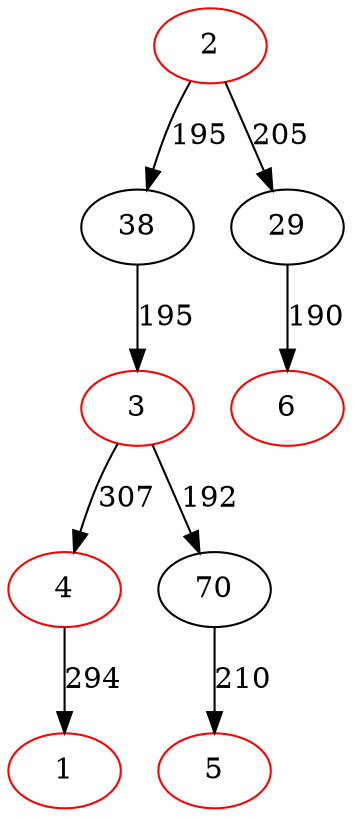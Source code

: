 digraph {
2[color=red]
38[color=black]
3[color=red]
4[color=red]
1[color=red]
4->1[label=294]
3->4[label=307]
70[color=black]
5[color=red]
70->5[label=210]
3->70[label=192]
38->3[label=195]
2->38[label=195]
29[color=black]
6[color=red]
29->6[label=190]
2->29[label=205]
}